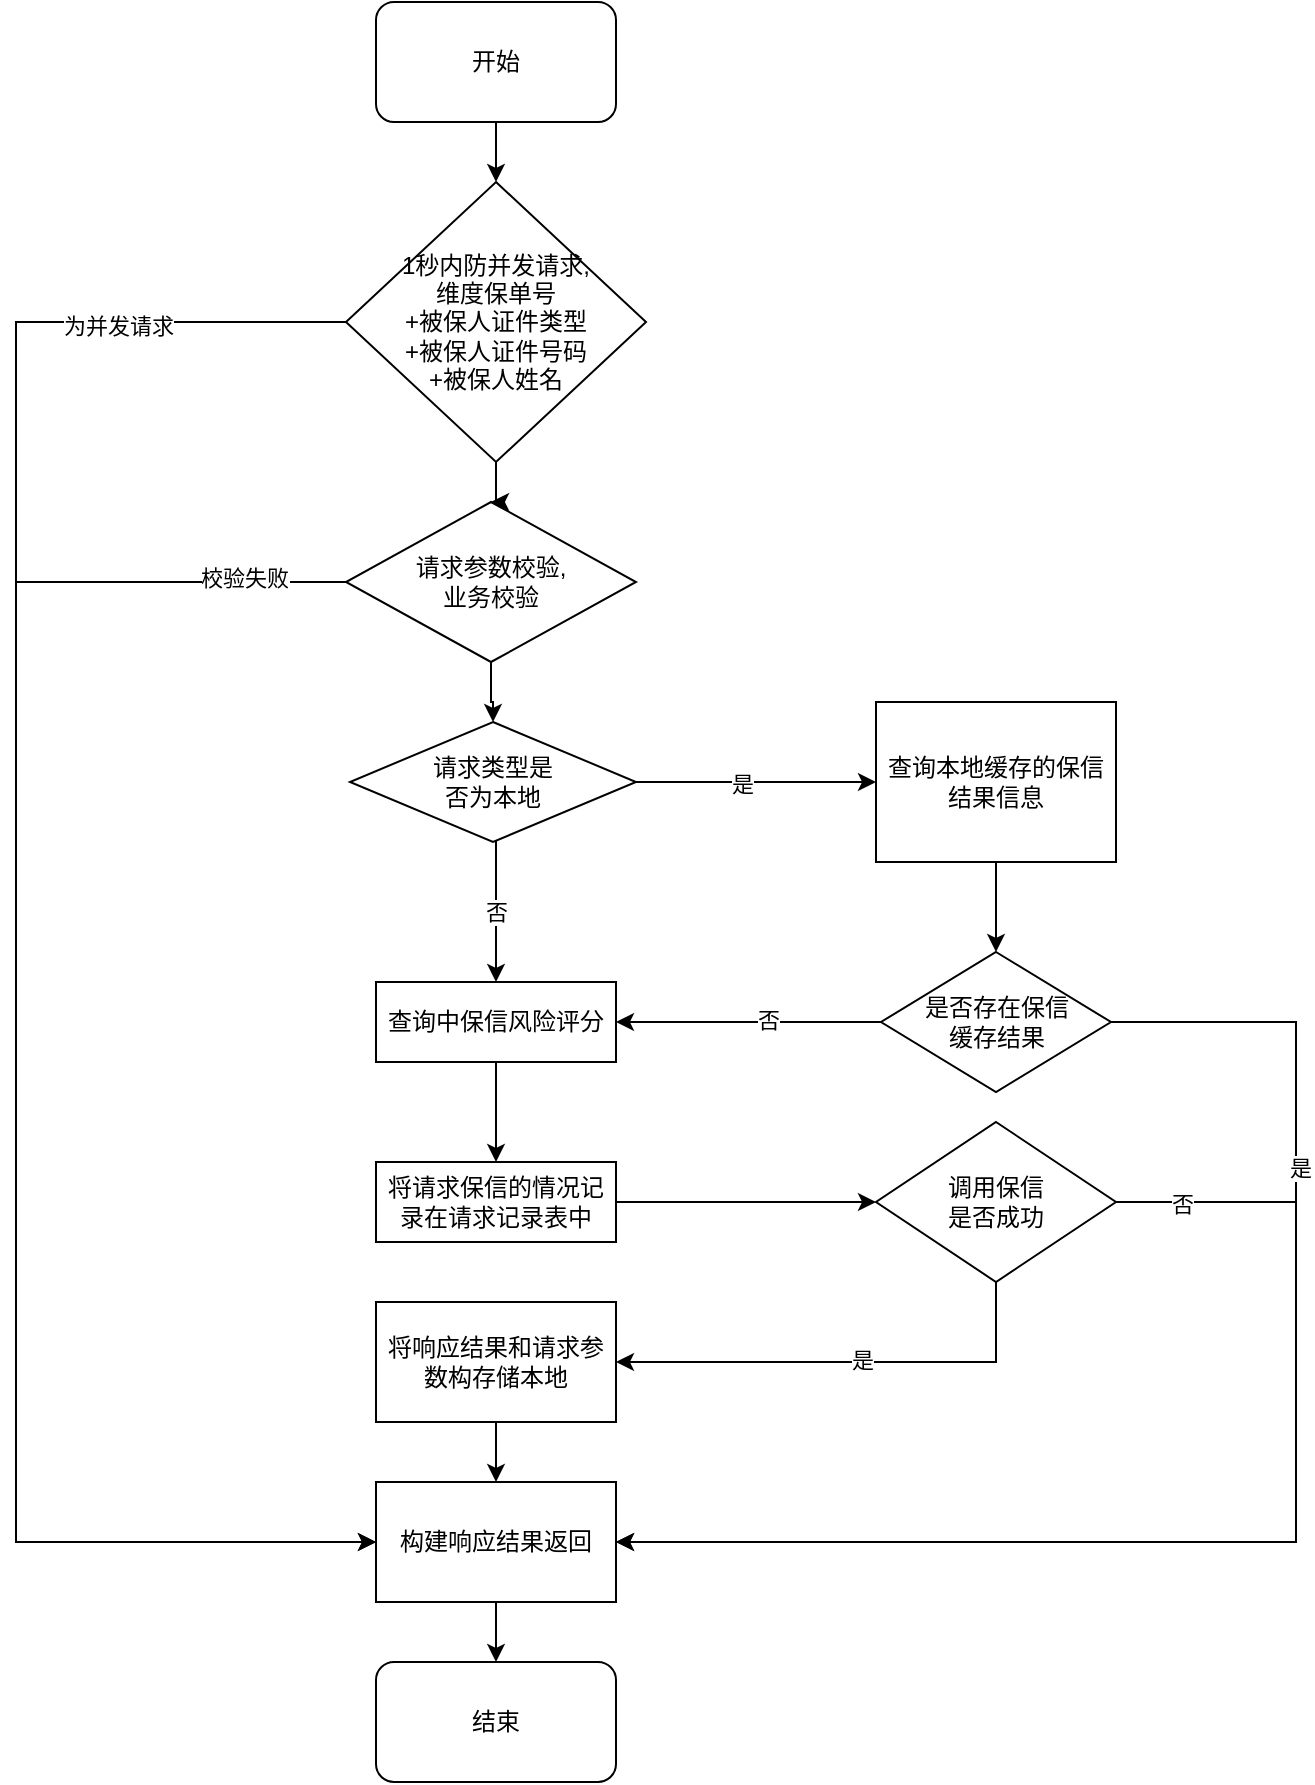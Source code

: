 <mxfile version="14.1.1" type="github">
  <diagram id="OkToor3p_a9JX9H7q4LB" name="Page-1">
    <mxGraphModel dx="1422" dy="916" grid="1" gridSize="10" guides="1" tooltips="1" connect="1" arrows="1" fold="1" page="1" pageScale="1" pageWidth="827" pageHeight="1169" math="0" shadow="0">
      <root>
        <mxCell id="0" />
        <mxCell id="1" parent="0" />
        <mxCell id="X47rCoZSOi3E07PnV_H9-16" style="edgeStyle=orthogonalEdgeStyle;rounded=0;orthogonalLoop=1;jettySize=auto;html=1;entryX=0.5;entryY=0;entryDx=0;entryDy=0;" edge="1" parent="1" source="X47rCoZSOi3E07PnV_H9-1" target="X47rCoZSOi3E07PnV_H9-4">
          <mxGeometry relative="1" as="geometry" />
        </mxCell>
        <mxCell id="X47rCoZSOi3E07PnV_H9-1" value="开始" style="rounded=1;whiteSpace=wrap;html=1;" vertex="1" parent="1">
          <mxGeometry x="320" y="40" width="120" height="60" as="geometry" />
        </mxCell>
        <mxCell id="X47rCoZSOi3E07PnV_H9-17" style="edgeStyle=orthogonalEdgeStyle;rounded=0;orthogonalLoop=1;jettySize=auto;html=1;entryX=0.5;entryY=0;entryDx=0;entryDy=0;" edge="1" parent="1" source="X47rCoZSOi3E07PnV_H9-4" target="X47rCoZSOi3E07PnV_H9-5">
          <mxGeometry relative="1" as="geometry" />
        </mxCell>
        <mxCell id="X47rCoZSOi3E07PnV_H9-39" style="edgeStyle=orthogonalEdgeStyle;rounded=0;orthogonalLoop=1;jettySize=auto;html=1;entryX=0;entryY=0.5;entryDx=0;entryDy=0;" edge="1" parent="1" source="X47rCoZSOi3E07PnV_H9-4" target="X47rCoZSOi3E07PnV_H9-36">
          <mxGeometry relative="1" as="geometry">
            <mxPoint x="170" y="600" as="targetPoint" />
            <Array as="points">
              <mxPoint x="140" y="200" />
              <mxPoint x="140" y="810" />
            </Array>
          </mxGeometry>
        </mxCell>
        <mxCell id="X47rCoZSOi3E07PnV_H9-40" value="为并发请求" style="edgeLabel;html=1;align=center;verticalAlign=middle;resizable=0;points=[];" vertex="1" connectable="0" parent="X47rCoZSOi3E07PnV_H9-39">
          <mxGeometry x="-0.761" y="2" relative="1" as="geometry">
            <mxPoint as="offset" />
          </mxGeometry>
        </mxCell>
        <mxCell id="X47rCoZSOi3E07PnV_H9-4" value="&lt;span&gt;1秒内防并发请求,&lt;br&gt;维度保单号&lt;br&gt;+被保人证件类型&lt;br&gt;+被保人证件号码&lt;br&gt;+被保人姓名&lt;/span&gt;" style="rhombus;whiteSpace=wrap;html=1;" vertex="1" parent="1">
          <mxGeometry x="305" y="130" width="150" height="140" as="geometry" />
        </mxCell>
        <mxCell id="X47rCoZSOi3E07PnV_H9-18" style="edgeStyle=orthogonalEdgeStyle;rounded=0;orthogonalLoop=1;jettySize=auto;html=1;entryX=0.5;entryY=0;entryDx=0;entryDy=0;" edge="1" parent="1" source="X47rCoZSOi3E07PnV_H9-5" target="X47rCoZSOi3E07PnV_H9-7">
          <mxGeometry relative="1" as="geometry" />
        </mxCell>
        <mxCell id="X47rCoZSOi3E07PnV_H9-41" style="edgeStyle=orthogonalEdgeStyle;rounded=0;orthogonalLoop=1;jettySize=auto;html=1;" edge="1" parent="1" source="X47rCoZSOi3E07PnV_H9-5">
          <mxGeometry relative="1" as="geometry">
            <mxPoint x="320" y="810" as="targetPoint" />
            <Array as="points">
              <mxPoint x="140" y="330" />
              <mxPoint x="140" y="810" />
            </Array>
          </mxGeometry>
        </mxCell>
        <mxCell id="X47rCoZSOi3E07PnV_H9-42" value="校验失败" style="edgeLabel;html=1;align=center;verticalAlign=middle;resizable=0;points=[];" vertex="1" connectable="0" parent="X47rCoZSOi3E07PnV_H9-41">
          <mxGeometry x="-0.876" y="-2" relative="1" as="geometry">
            <mxPoint as="offset" />
          </mxGeometry>
        </mxCell>
        <mxCell id="X47rCoZSOi3E07PnV_H9-5" value="请求参数校验,&lt;br&gt;业务校验" style="rhombus;whiteSpace=wrap;html=1;" vertex="1" parent="1">
          <mxGeometry x="305" y="290" width="145" height="80" as="geometry" />
        </mxCell>
        <mxCell id="X47rCoZSOi3E07PnV_H9-19" style="edgeStyle=orthogonalEdgeStyle;rounded=0;orthogonalLoop=1;jettySize=auto;html=1;entryX=0;entryY=0.5;entryDx=0;entryDy=0;" edge="1" parent="1" source="X47rCoZSOi3E07PnV_H9-7" target="X47rCoZSOi3E07PnV_H9-8">
          <mxGeometry relative="1" as="geometry" />
        </mxCell>
        <mxCell id="X47rCoZSOi3E07PnV_H9-20" value="是" style="edgeLabel;html=1;align=center;verticalAlign=middle;resizable=0;points=[];" vertex="1" connectable="0" parent="X47rCoZSOi3E07PnV_H9-19">
          <mxGeometry x="-0.135" y="-1" relative="1" as="geometry">
            <mxPoint x="1" as="offset" />
          </mxGeometry>
        </mxCell>
        <mxCell id="X47rCoZSOi3E07PnV_H9-28" value="否" style="edgeStyle=orthogonalEdgeStyle;rounded=0;orthogonalLoop=1;jettySize=auto;html=1;entryX=0.5;entryY=0;entryDx=0;entryDy=0;" edge="1" parent="1" source="X47rCoZSOi3E07PnV_H9-7" target="X47rCoZSOi3E07PnV_H9-10">
          <mxGeometry relative="1" as="geometry">
            <Array as="points">
              <mxPoint x="380" y="490" />
              <mxPoint x="380" y="490" />
            </Array>
          </mxGeometry>
        </mxCell>
        <mxCell id="X47rCoZSOi3E07PnV_H9-7" value="请求类型是&lt;br&gt;否为本地" style="rhombus;whiteSpace=wrap;html=1;" vertex="1" parent="1">
          <mxGeometry x="307" y="400" width="143" height="60" as="geometry" />
        </mxCell>
        <mxCell id="X47rCoZSOi3E07PnV_H9-21" style="edgeStyle=orthogonalEdgeStyle;rounded=0;orthogonalLoop=1;jettySize=auto;html=1;entryX=0.5;entryY=0;entryDx=0;entryDy=0;" edge="1" parent="1" source="X47rCoZSOi3E07PnV_H9-8" target="X47rCoZSOi3E07PnV_H9-11">
          <mxGeometry relative="1" as="geometry" />
        </mxCell>
        <mxCell id="X47rCoZSOi3E07PnV_H9-8" value="查询本地缓存的保信结果信息" style="rounded=0;whiteSpace=wrap;html=1;" vertex="1" parent="1">
          <mxGeometry x="570" y="390" width="120" height="80" as="geometry" />
        </mxCell>
        <mxCell id="X47rCoZSOi3E07PnV_H9-30" style="edgeStyle=orthogonalEdgeStyle;rounded=0;orthogonalLoop=1;jettySize=auto;html=1;entryX=0.5;entryY=0;entryDx=0;entryDy=0;" edge="1" parent="1" source="X47rCoZSOi3E07PnV_H9-10" target="X47rCoZSOi3E07PnV_H9-14">
          <mxGeometry relative="1" as="geometry" />
        </mxCell>
        <mxCell id="X47rCoZSOi3E07PnV_H9-10" value="查询中保信风险评分" style="rounded=0;whiteSpace=wrap;html=1;" vertex="1" parent="1">
          <mxGeometry x="320" y="530" width="120" height="40" as="geometry" />
        </mxCell>
        <mxCell id="X47rCoZSOi3E07PnV_H9-26" style="edgeStyle=orthogonalEdgeStyle;rounded=0;orthogonalLoop=1;jettySize=auto;html=1;entryX=1;entryY=0.5;entryDx=0;entryDy=0;" edge="1" parent="1" source="X47rCoZSOi3E07PnV_H9-11" target="X47rCoZSOi3E07PnV_H9-10">
          <mxGeometry relative="1" as="geometry" />
        </mxCell>
        <mxCell id="X47rCoZSOi3E07PnV_H9-27" value="否" style="edgeLabel;html=1;align=center;verticalAlign=middle;resizable=0;points=[];" vertex="1" connectable="0" parent="X47rCoZSOi3E07PnV_H9-26">
          <mxGeometry x="-0.146" y="-1" relative="1" as="geometry">
            <mxPoint as="offset" />
          </mxGeometry>
        </mxCell>
        <mxCell id="X47rCoZSOi3E07PnV_H9-43" style="edgeStyle=orthogonalEdgeStyle;rounded=0;orthogonalLoop=1;jettySize=auto;html=1;entryX=1;entryY=0.5;entryDx=0;entryDy=0;" edge="1" parent="1" source="X47rCoZSOi3E07PnV_H9-11" target="X47rCoZSOi3E07PnV_H9-36">
          <mxGeometry relative="1" as="geometry">
            <Array as="points">
              <mxPoint x="780" y="550" />
              <mxPoint x="780" y="810" />
            </Array>
          </mxGeometry>
        </mxCell>
        <mxCell id="X47rCoZSOi3E07PnV_H9-44" value="是" style="edgeLabel;html=1;align=center;verticalAlign=middle;resizable=0;points=[];" vertex="1" connectable="0" parent="X47rCoZSOi3E07PnV_H9-43">
          <mxGeometry x="-0.524" y="2" relative="1" as="geometry">
            <mxPoint as="offset" />
          </mxGeometry>
        </mxCell>
        <mxCell id="X47rCoZSOi3E07PnV_H9-11" value="是否存在保信&lt;br&gt;缓存结果" style="rhombus;whiteSpace=wrap;html=1;" vertex="1" parent="1">
          <mxGeometry x="572.5" y="515" width="115" height="70" as="geometry" />
        </mxCell>
        <mxCell id="X47rCoZSOi3E07PnV_H9-33" style="edgeStyle=orthogonalEdgeStyle;rounded=0;orthogonalLoop=1;jettySize=auto;html=1;entryX=1;entryY=0.5;entryDx=0;entryDy=0;" edge="1" parent="1" source="X47rCoZSOi3E07PnV_H9-13" target="X47rCoZSOi3E07PnV_H9-15">
          <mxGeometry relative="1" as="geometry">
            <Array as="points">
              <mxPoint x="630" y="720" />
            </Array>
          </mxGeometry>
        </mxCell>
        <mxCell id="X47rCoZSOi3E07PnV_H9-34" value="是" style="edgeLabel;html=1;align=center;verticalAlign=middle;resizable=0;points=[];" vertex="1" connectable="0" parent="X47rCoZSOi3E07PnV_H9-33">
          <mxGeometry x="-0.07" y="-1" relative="1" as="geometry">
            <mxPoint as="offset" />
          </mxGeometry>
        </mxCell>
        <mxCell id="X47rCoZSOi3E07PnV_H9-45" style="edgeStyle=orthogonalEdgeStyle;rounded=0;orthogonalLoop=1;jettySize=auto;html=1;entryX=1;entryY=0.5;entryDx=0;entryDy=0;" edge="1" parent="1" source="X47rCoZSOi3E07PnV_H9-13" target="X47rCoZSOi3E07PnV_H9-36">
          <mxGeometry relative="1" as="geometry">
            <Array as="points">
              <mxPoint x="780" y="640" />
              <mxPoint x="780" y="810" />
            </Array>
          </mxGeometry>
        </mxCell>
        <mxCell id="X47rCoZSOi3E07PnV_H9-46" value="否" style="edgeLabel;html=1;align=center;verticalAlign=middle;resizable=0;points=[];" vertex="1" connectable="0" parent="X47rCoZSOi3E07PnV_H9-45">
          <mxGeometry x="-0.89" y="-1" relative="1" as="geometry">
            <mxPoint as="offset" />
          </mxGeometry>
        </mxCell>
        <mxCell id="X47rCoZSOi3E07PnV_H9-13" value="调用保信&lt;br&gt;是否成功" style="rhombus;whiteSpace=wrap;html=1;" vertex="1" parent="1">
          <mxGeometry x="570" y="600" width="120" height="80" as="geometry" />
        </mxCell>
        <mxCell id="X47rCoZSOi3E07PnV_H9-32" style="edgeStyle=orthogonalEdgeStyle;rounded=0;orthogonalLoop=1;jettySize=auto;html=1;entryX=0;entryY=0.5;entryDx=0;entryDy=0;" edge="1" parent="1" source="X47rCoZSOi3E07PnV_H9-14" target="X47rCoZSOi3E07PnV_H9-13">
          <mxGeometry relative="1" as="geometry" />
        </mxCell>
        <mxCell id="X47rCoZSOi3E07PnV_H9-14" value="将请求保信的情况记录在请求记录表中" style="rounded=0;whiteSpace=wrap;html=1;" vertex="1" parent="1">
          <mxGeometry x="320" y="620" width="120" height="40" as="geometry" />
        </mxCell>
        <mxCell id="X47rCoZSOi3E07PnV_H9-37" style="edgeStyle=orthogonalEdgeStyle;rounded=0;orthogonalLoop=1;jettySize=auto;html=1;" edge="1" parent="1" source="X47rCoZSOi3E07PnV_H9-15" target="X47rCoZSOi3E07PnV_H9-36">
          <mxGeometry relative="1" as="geometry" />
        </mxCell>
        <mxCell id="X47rCoZSOi3E07PnV_H9-15" value="将响应结果和请求参数构存储本地" style="rounded=0;whiteSpace=wrap;html=1;" vertex="1" parent="1">
          <mxGeometry x="320" y="690" width="120" height="60" as="geometry" />
        </mxCell>
        <mxCell id="X47rCoZSOi3E07PnV_H9-35" value="结束" style="rounded=1;whiteSpace=wrap;html=1;" vertex="1" parent="1">
          <mxGeometry x="320" y="870" width="120" height="60" as="geometry" />
        </mxCell>
        <mxCell id="X47rCoZSOi3E07PnV_H9-38" style="edgeStyle=orthogonalEdgeStyle;rounded=0;orthogonalLoop=1;jettySize=auto;html=1;entryX=0.5;entryY=0;entryDx=0;entryDy=0;" edge="1" parent="1" source="X47rCoZSOi3E07PnV_H9-36" target="X47rCoZSOi3E07PnV_H9-35">
          <mxGeometry relative="1" as="geometry" />
        </mxCell>
        <mxCell id="X47rCoZSOi3E07PnV_H9-36" value="构建响应结果返回" style="rounded=0;whiteSpace=wrap;html=1;" vertex="1" parent="1">
          <mxGeometry x="320" y="780" width="120" height="60" as="geometry" />
        </mxCell>
      </root>
    </mxGraphModel>
  </diagram>
</mxfile>
